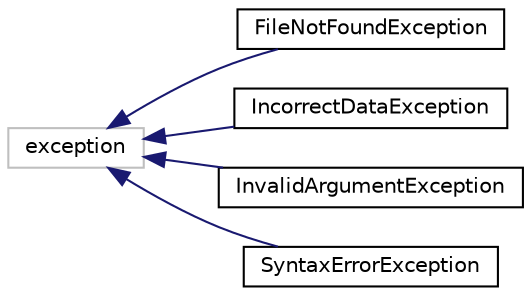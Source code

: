digraph "Graphical Class Hierarchy"
{
 // LATEX_PDF_SIZE
  edge [fontname="Helvetica",fontsize="10",labelfontname="Helvetica",labelfontsize="10"];
  node [fontname="Helvetica",fontsize="10",shape=record];
  rankdir="LR";
  Node7 [label="exception",height=0.2,width=0.4,color="grey75", fillcolor="white", style="filled",tooltip=" "];
  Node7 -> Node0 [dir="back",color="midnightblue",fontsize="10",style="solid",fontname="Helvetica"];
  Node0 [label="FileNotFoundException",height=0.2,width=0.4,color="black", fillcolor="white", style="filled",URL="$class_file_not_found_exception.html",tooltip=" "];
  Node7 -> Node9 [dir="back",color="midnightblue",fontsize="10",style="solid",fontname="Helvetica"];
  Node9 [label="IncorrectDataException",height=0.2,width=0.4,color="black", fillcolor="white", style="filled",URL="$class_incorrect_data_exception.html",tooltip=" "];
  Node7 -> Node10 [dir="back",color="midnightblue",fontsize="10",style="solid",fontname="Helvetica"];
  Node10 [label="InvalidArgumentException",height=0.2,width=0.4,color="black", fillcolor="white", style="filled",URL="$class_invalid_argument_exception.html",tooltip=" "];
  Node7 -> Node11 [dir="back",color="midnightblue",fontsize="10",style="solid",fontname="Helvetica"];
  Node11 [label="SyntaxErrorException",height=0.2,width=0.4,color="black", fillcolor="white", style="filled",URL="$class_syntax_error_exception.html",tooltip=" "];
}
